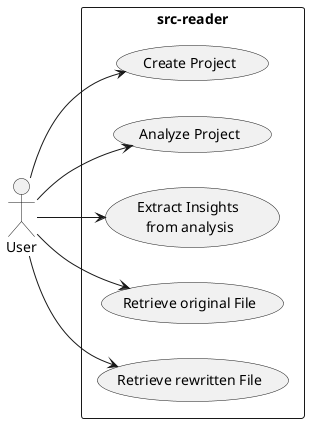 @@startuml System Use Cases

actor User

rectangle "src-reader" {
    usecase (Create Project) as CreateProject
    usecase (Analyze Project) as AnalyzeProject
    usecase (Extract Insights \nfrom analysis) as ExtractInsights
    usecase (Retrieve original File) as RetrieveOriginalFile
    usecase (Retrieve rewritten File) as RetrieveRewrittenFile
}

left to right direction

User --> CreateProject
User --> AnalyzeProject
User --> ExtractInsights
User --> RetrieveOriginalFile
User --> RetrieveRewrittenFile

@@enduml
